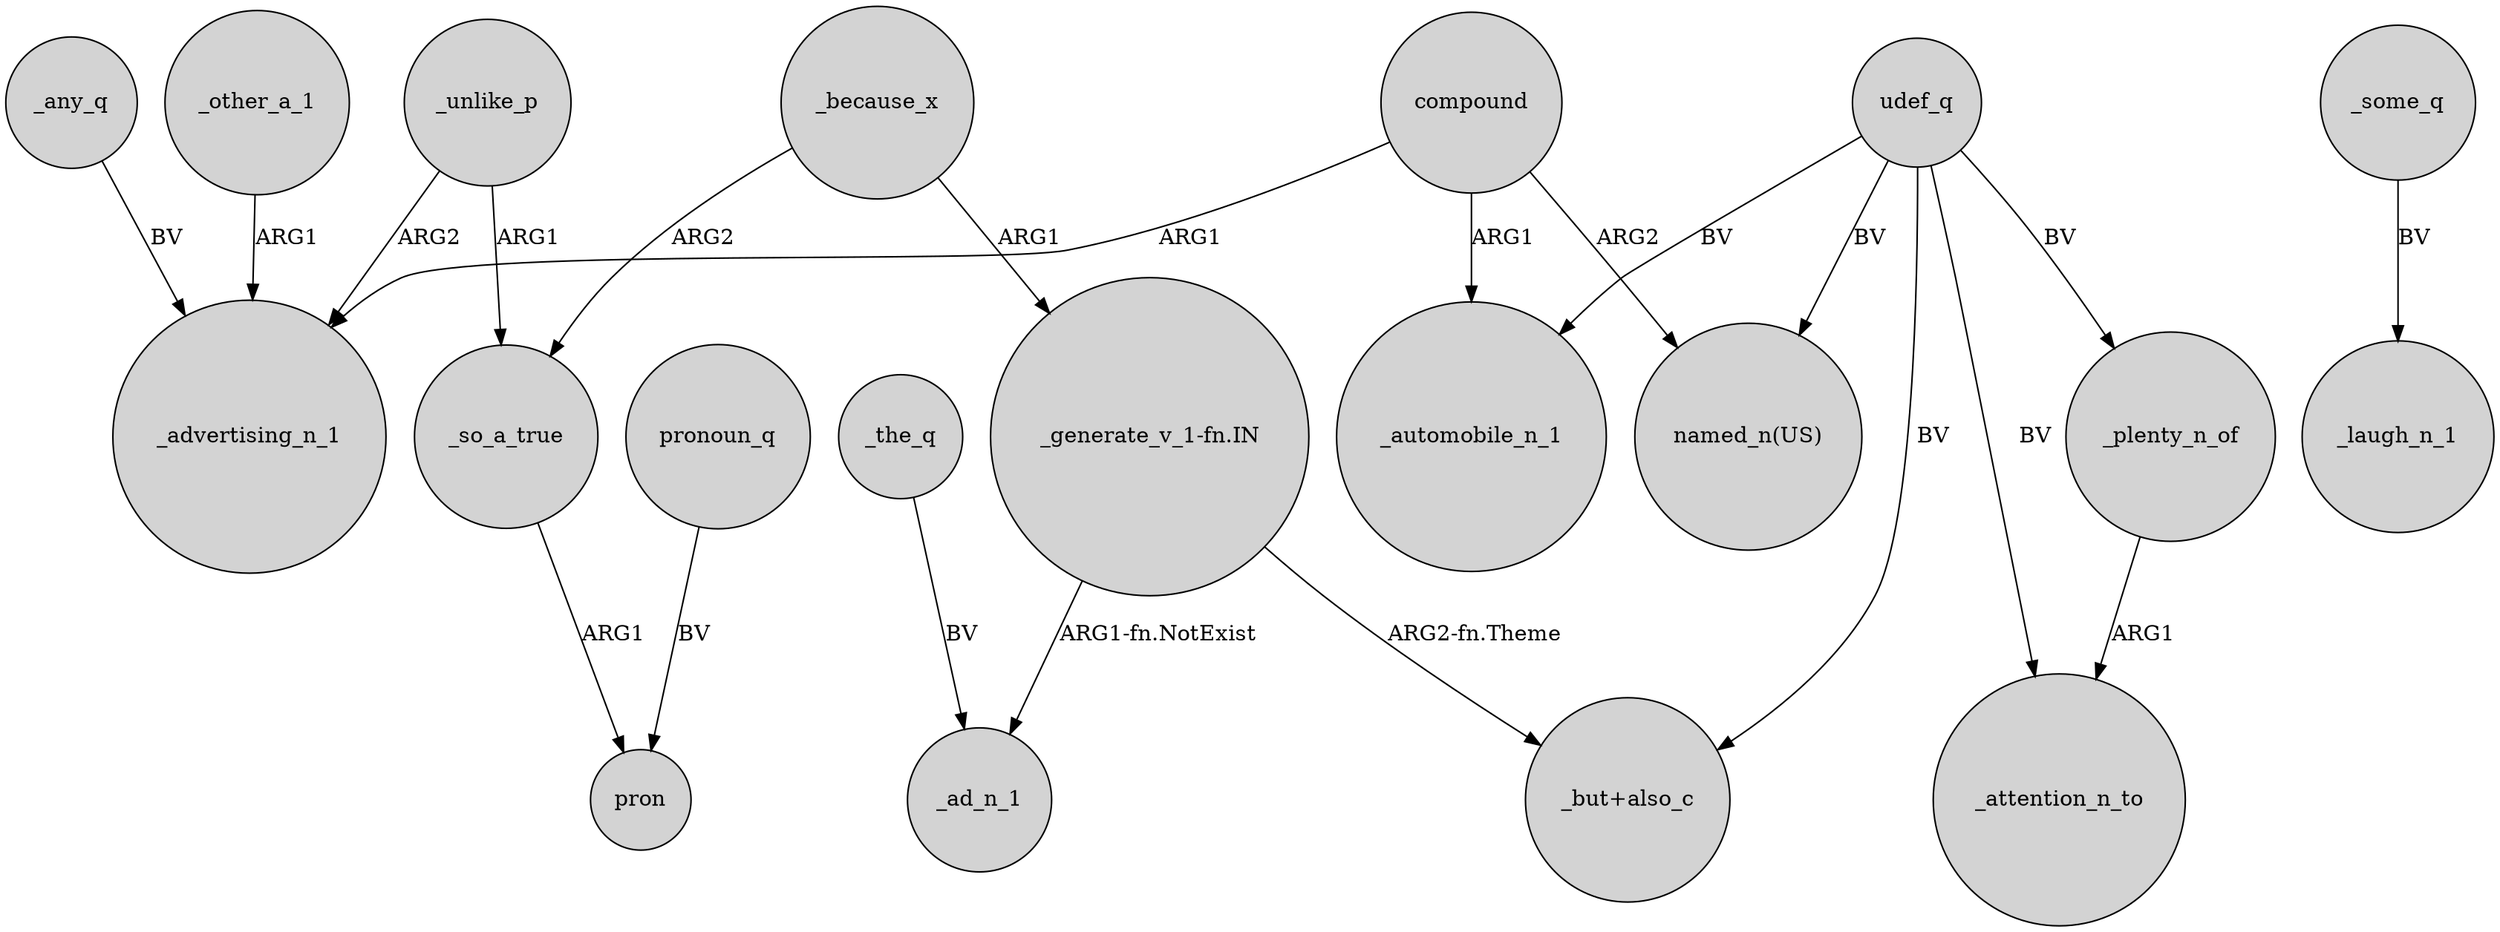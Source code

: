 digraph {
	node [shape=circle style=filled]
	_unlike_p -> _advertising_n_1 [label=ARG2]
	"_generate_v_1-fn.IN" -> _ad_n_1 [label="ARG1-fn.NotExist"]
	udef_q -> "named_n(US)" [label=BV]
	_any_q -> _advertising_n_1 [label=BV]
	udef_q -> _automobile_n_1 [label=BV]
	_because_x -> "_generate_v_1-fn.IN" [label=ARG1]
	_because_x -> _so_a_true [label=ARG2]
	"_generate_v_1-fn.IN" -> "_but+also_c" [label="ARG2-fn.Theme"]
	compound -> "named_n(US)" [label=ARG2]
	pronoun_q -> pron [label=BV]
	udef_q -> "_but+also_c" [label=BV]
	_the_q -> _ad_n_1 [label=BV]
	udef_q -> _plenty_n_of [label=BV]
	compound -> _automobile_n_1 [label=ARG1]
	_unlike_p -> _so_a_true [label=ARG1]
	_other_a_1 -> _advertising_n_1 [label=ARG1]
	_so_a_true -> pron [label=ARG1]
	_some_q -> _laugh_n_1 [label=BV]
	udef_q -> _attention_n_to [label=BV]
	_plenty_n_of -> _attention_n_to [label=ARG1]
	compound -> _advertising_n_1 [label=ARG1]
}
